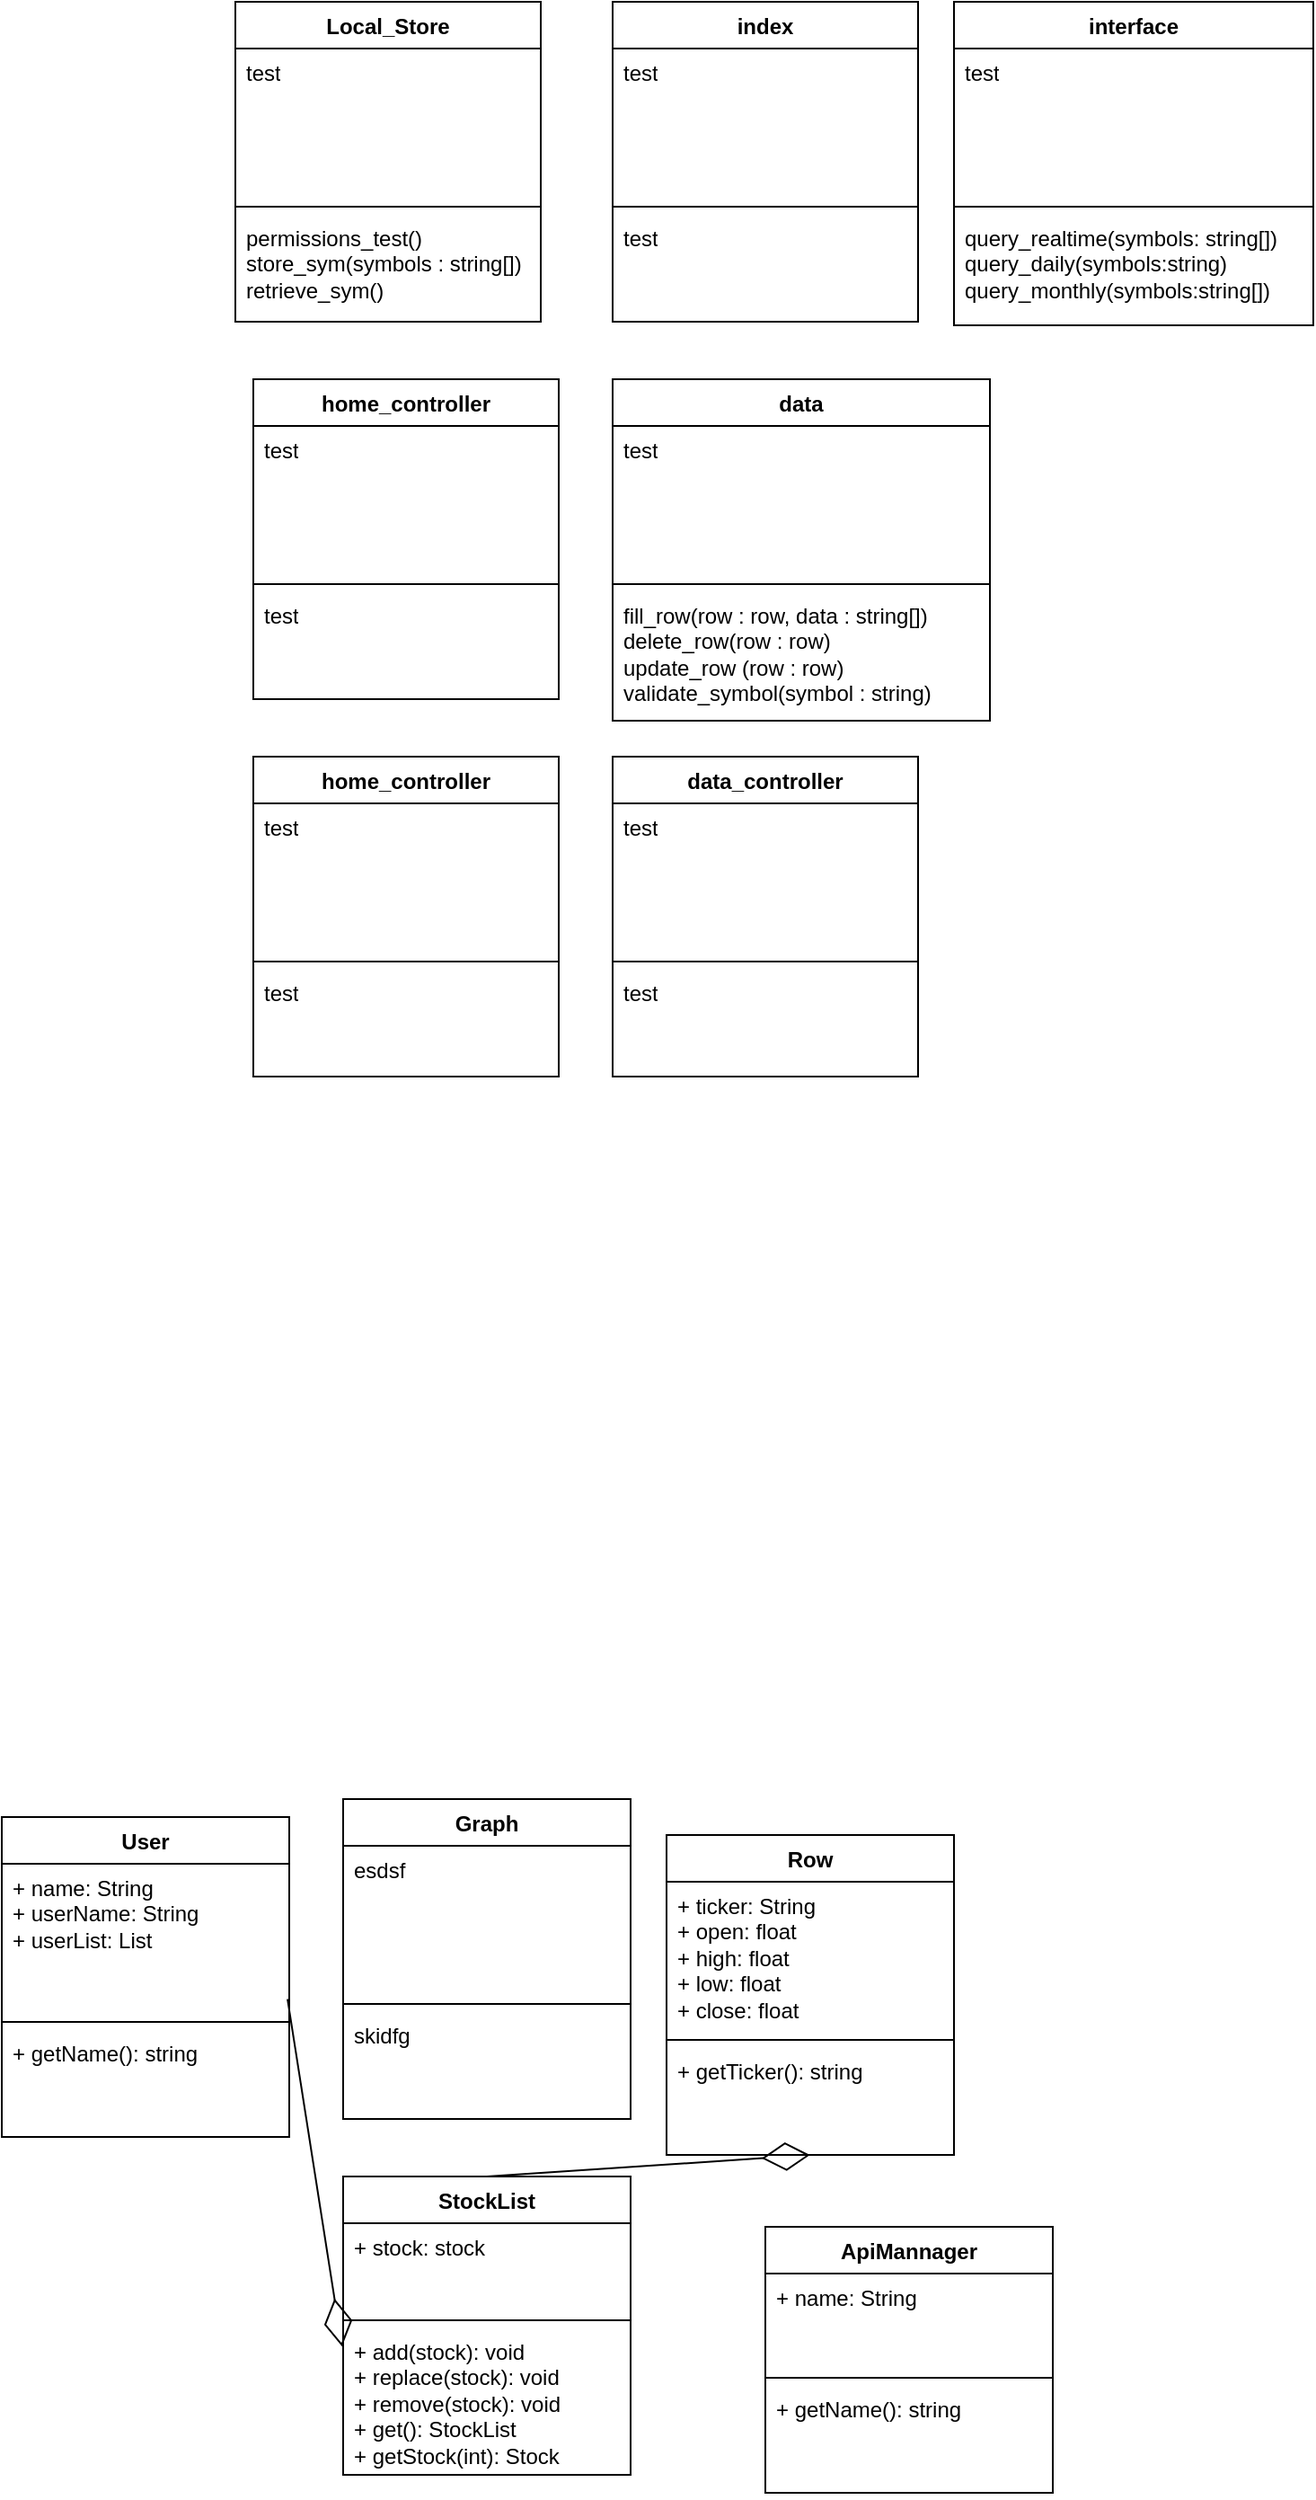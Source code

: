 <mxfile version="24.8.6">
  <diagram name="Page-1" id="gdHff9vPdP-gqgaTmluo">
    <mxGraphModel dx="1442" dy="823" grid="1" gridSize="10" guides="1" tooltips="1" connect="1" arrows="1" fold="1" page="1" pageScale="1" pageWidth="850" pageHeight="1100" math="0" shadow="0">
      <root>
        <mxCell id="0" />
        <mxCell id="1" parent="0" />
        <mxCell id="8ws3YzZSUHUxSTzAzyWw-7" value="Row" style="swimlane;fontStyle=1;align=center;verticalAlign=top;childLayout=stackLayout;horizontal=1;startSize=26;horizontalStack=0;resizeParent=1;resizeParentMax=0;resizeLast=0;collapsible=1;marginBottom=0;whiteSpace=wrap;html=1;" parent="1" vertex="1">
          <mxGeometry x="360" y="1340" width="160" height="178" as="geometry" />
        </mxCell>
        <mxCell id="8ws3YzZSUHUxSTzAzyWw-8" value="+ ticker: String&lt;div&gt;+ open: float&lt;/div&gt;&lt;div&gt;+ high: float&lt;/div&gt;&lt;div&gt;+ low: float&lt;/div&gt;&lt;div&gt;+ close: float&lt;/div&gt;" style="text;strokeColor=none;fillColor=none;align=left;verticalAlign=top;spacingLeft=4;spacingRight=4;overflow=hidden;rotatable=0;points=[[0,0.5],[1,0.5]];portConstraint=eastwest;whiteSpace=wrap;html=1;" parent="8ws3YzZSUHUxSTzAzyWw-7" vertex="1">
          <mxGeometry y="26" width="160" height="84" as="geometry" />
        </mxCell>
        <mxCell id="8ws3YzZSUHUxSTzAzyWw-9" value="" style="line;strokeWidth=1;fillColor=none;align=left;verticalAlign=middle;spacingTop=-1;spacingLeft=3;spacingRight=3;rotatable=0;labelPosition=right;points=[];portConstraint=eastwest;strokeColor=inherit;" parent="8ws3YzZSUHUxSTzAzyWw-7" vertex="1">
          <mxGeometry y="110" width="160" height="8" as="geometry" />
        </mxCell>
        <mxCell id="8ws3YzZSUHUxSTzAzyWw-10" value="+ getTicker(): string" style="text;strokeColor=none;fillColor=none;align=left;verticalAlign=top;spacingLeft=4;spacingRight=4;overflow=hidden;rotatable=0;points=[[0,0.5],[1,0.5]];portConstraint=eastwest;whiteSpace=wrap;html=1;" parent="8ws3YzZSUHUxSTzAzyWw-7" vertex="1">
          <mxGeometry y="118" width="160" height="60" as="geometry" />
        </mxCell>
        <mxCell id="g2vHiMaUASt8cQwCiAg8-2" value="StockList" style="swimlane;fontStyle=1;align=center;verticalAlign=top;childLayout=stackLayout;horizontal=1;startSize=26;horizontalStack=0;resizeParent=1;resizeParentMax=0;resizeLast=0;collapsible=1;marginBottom=0;whiteSpace=wrap;html=1;" parent="1" vertex="1">
          <mxGeometry x="180" y="1530" width="160" height="166" as="geometry" />
        </mxCell>
        <mxCell id="g2vHiMaUASt8cQwCiAg8-3" value="+ stock: stock" style="text;strokeColor=none;fillColor=none;align=left;verticalAlign=top;spacingLeft=4;spacingRight=4;overflow=hidden;rotatable=0;points=[[0,0.5],[1,0.5]];portConstraint=eastwest;whiteSpace=wrap;html=1;" parent="g2vHiMaUASt8cQwCiAg8-2" vertex="1">
          <mxGeometry y="26" width="160" height="50" as="geometry" />
        </mxCell>
        <mxCell id="g2vHiMaUASt8cQwCiAg8-4" value="" style="line;strokeWidth=1;fillColor=none;align=left;verticalAlign=middle;spacingTop=-1;spacingLeft=3;spacingRight=3;rotatable=0;labelPosition=right;points=[];portConstraint=eastwest;strokeColor=inherit;" parent="g2vHiMaUASt8cQwCiAg8-2" vertex="1">
          <mxGeometry y="76" width="160" height="8" as="geometry" />
        </mxCell>
        <mxCell id="g2vHiMaUASt8cQwCiAg8-5" value="+ add(stock): void&lt;div&gt;+ replace(stock): void&lt;/div&gt;&lt;div&gt;+ remove(stock): void&lt;/div&gt;&lt;div&gt;+ get(): StockList&lt;/div&gt;&lt;div&gt;+ getStock(int): Stock&lt;/div&gt;" style="text;strokeColor=none;fillColor=none;align=left;verticalAlign=top;spacingLeft=4;spacingRight=4;overflow=hidden;rotatable=0;points=[[0,0.5],[1,0.5]];portConstraint=eastwest;whiteSpace=wrap;html=1;" parent="g2vHiMaUASt8cQwCiAg8-2" vertex="1">
          <mxGeometry y="84" width="160" height="82" as="geometry" />
        </mxCell>
        <mxCell id="g2vHiMaUASt8cQwCiAg8-15" value="User" style="swimlane;fontStyle=1;align=center;verticalAlign=top;childLayout=stackLayout;horizontal=1;startSize=26;horizontalStack=0;resizeParent=1;resizeParentMax=0;resizeLast=0;collapsible=1;marginBottom=0;whiteSpace=wrap;html=1;" parent="1" vertex="1">
          <mxGeometry x="-10" y="1330" width="160" height="178" as="geometry">
            <mxRectangle x="30" y="240" width="70" height="30" as="alternateBounds" />
          </mxGeometry>
        </mxCell>
        <mxCell id="g2vHiMaUASt8cQwCiAg8-16" value="+ name: String&lt;div&gt;+ userName: String&lt;/div&gt;&lt;div&gt;+ userList: List&lt;/div&gt;&lt;div&gt;&lt;br&gt;&lt;/div&gt;" style="text;strokeColor=none;fillColor=none;align=left;verticalAlign=top;spacingLeft=4;spacingRight=4;overflow=hidden;rotatable=0;points=[[0,0.5],[1,0.5]];portConstraint=eastwest;whiteSpace=wrap;html=1;" parent="g2vHiMaUASt8cQwCiAg8-15" vertex="1">
          <mxGeometry y="26" width="160" height="84" as="geometry" />
        </mxCell>
        <mxCell id="g2vHiMaUASt8cQwCiAg8-17" value="" style="line;strokeWidth=1;fillColor=none;align=left;verticalAlign=middle;spacingTop=-1;spacingLeft=3;spacingRight=3;rotatable=0;labelPosition=right;points=[];portConstraint=eastwest;strokeColor=inherit;" parent="g2vHiMaUASt8cQwCiAg8-15" vertex="1">
          <mxGeometry y="110" width="160" height="8" as="geometry" />
        </mxCell>
        <mxCell id="g2vHiMaUASt8cQwCiAg8-18" value="+ getName(): string" style="text;strokeColor=none;fillColor=none;align=left;verticalAlign=top;spacingLeft=4;spacingRight=4;overflow=hidden;rotatable=0;points=[[0,0.5],[1,0.5]];portConstraint=eastwest;whiteSpace=wrap;html=1;" parent="g2vHiMaUASt8cQwCiAg8-15" vertex="1">
          <mxGeometry y="118" width="160" height="60" as="geometry" />
        </mxCell>
        <mxCell id="g2vHiMaUASt8cQwCiAg8-21" value="ApiMannager" style="swimlane;fontStyle=1;align=center;verticalAlign=top;childLayout=stackLayout;horizontal=1;startSize=26;horizontalStack=0;resizeParent=1;resizeParentMax=0;resizeLast=0;collapsible=1;marginBottom=0;whiteSpace=wrap;html=1;" parent="1" vertex="1">
          <mxGeometry x="415" y="1558" width="160" height="148" as="geometry">
            <mxRectangle x="30" y="240" width="70" height="30" as="alternateBounds" />
          </mxGeometry>
        </mxCell>
        <mxCell id="g2vHiMaUASt8cQwCiAg8-22" value="+ name: String" style="text;strokeColor=none;fillColor=none;align=left;verticalAlign=top;spacingLeft=4;spacingRight=4;overflow=hidden;rotatable=0;points=[[0,0.5],[1,0.5]];portConstraint=eastwest;whiteSpace=wrap;html=1;" parent="g2vHiMaUASt8cQwCiAg8-21" vertex="1">
          <mxGeometry y="26" width="160" height="54" as="geometry" />
        </mxCell>
        <mxCell id="g2vHiMaUASt8cQwCiAg8-23" value="" style="line;strokeWidth=1;fillColor=none;align=left;verticalAlign=middle;spacingTop=-1;spacingLeft=3;spacingRight=3;rotatable=0;labelPosition=right;points=[];portConstraint=eastwest;strokeColor=inherit;" parent="g2vHiMaUASt8cQwCiAg8-21" vertex="1">
          <mxGeometry y="80" width="160" height="8" as="geometry" />
        </mxCell>
        <mxCell id="g2vHiMaUASt8cQwCiAg8-24" value="+ getName(): string" style="text;strokeColor=none;fillColor=none;align=left;verticalAlign=top;spacingLeft=4;spacingRight=4;overflow=hidden;rotatable=0;points=[[0,0.5],[1,0.5]];portConstraint=eastwest;whiteSpace=wrap;html=1;" parent="g2vHiMaUASt8cQwCiAg8-21" vertex="1">
          <mxGeometry y="88" width="160" height="60" as="geometry" />
        </mxCell>
        <mxCell id="g2vHiMaUASt8cQwCiAg8-25" value="" style="endArrow=diamondThin;endFill=0;endSize=24;html=1;rounded=0;exitX=0.5;exitY=0;exitDx=0;exitDy=0;entryX=0.499;entryY=1.001;entryDx=0;entryDy=0;entryPerimeter=0;" parent="1" source="g2vHiMaUASt8cQwCiAg8-2" target="8ws3YzZSUHUxSTzAzyWw-10" edge="1">
          <mxGeometry width="160" relative="1" as="geometry">
            <mxPoint x="360" y="1000" as="sourcePoint" />
            <mxPoint x="530" y="930" as="targetPoint" />
          </mxGeometry>
        </mxCell>
        <mxCell id="g2vHiMaUASt8cQwCiAg8-26" value="" style="endArrow=diamondThin;endFill=0;endSize=24;html=1;rounded=0;exitX=0.994;exitY=0.896;exitDx=0;exitDy=0;exitPerimeter=0;entryX=-0.004;entryY=0.129;entryDx=0;entryDy=0;entryPerimeter=0;" parent="1" source="g2vHiMaUASt8cQwCiAg8-16" target="g2vHiMaUASt8cQwCiAg8-5" edge="1">
          <mxGeometry width="160" relative="1" as="geometry">
            <mxPoint x="330" y="1050" as="sourcePoint" />
            <mxPoint x="490" y="1050" as="targetPoint" />
          </mxGeometry>
        </mxCell>
        <mxCell id="3JN54fJJlRzjdsxOR_q1-1" value="Graph" style="swimlane;fontStyle=1;align=center;verticalAlign=top;childLayout=stackLayout;horizontal=1;startSize=26;horizontalStack=0;resizeParent=1;resizeParentMax=0;resizeLast=0;collapsible=1;marginBottom=0;whiteSpace=wrap;html=1;" parent="1" vertex="1">
          <mxGeometry x="180" y="1320" width="160" height="178" as="geometry" />
        </mxCell>
        <mxCell id="3JN54fJJlRzjdsxOR_q1-2" value="esdsf" style="text;strokeColor=none;fillColor=none;align=left;verticalAlign=top;spacingLeft=4;spacingRight=4;overflow=hidden;rotatable=0;points=[[0,0.5],[1,0.5]];portConstraint=eastwest;whiteSpace=wrap;html=1;" parent="3JN54fJJlRzjdsxOR_q1-1" vertex="1">
          <mxGeometry y="26" width="160" height="84" as="geometry" />
        </mxCell>
        <mxCell id="3JN54fJJlRzjdsxOR_q1-3" value="" style="line;strokeWidth=1;fillColor=none;align=left;verticalAlign=middle;spacingTop=-1;spacingLeft=3;spacingRight=3;rotatable=0;labelPosition=right;points=[];portConstraint=eastwest;strokeColor=inherit;" parent="3JN54fJJlRzjdsxOR_q1-1" vertex="1">
          <mxGeometry y="110" width="160" height="8" as="geometry" />
        </mxCell>
        <mxCell id="3JN54fJJlRzjdsxOR_q1-4" value="skidfg" style="text;strokeColor=none;fillColor=none;align=left;verticalAlign=top;spacingLeft=4;spacingRight=4;overflow=hidden;rotatable=0;points=[[0,0.5],[1,0.5]];portConstraint=eastwest;whiteSpace=wrap;html=1;" parent="3JN54fJJlRzjdsxOR_q1-1" vertex="1">
          <mxGeometry y="118" width="160" height="60" as="geometry" />
        </mxCell>
        <mxCell id="GlIA1xJzYTSHRqPbz7Dy-1" value="Local_Store" style="swimlane;fontStyle=1;align=center;verticalAlign=top;childLayout=stackLayout;horizontal=1;startSize=26;horizontalStack=0;resizeParent=1;resizeParentMax=0;resizeLast=0;collapsible=1;marginBottom=0;whiteSpace=wrap;html=1;" vertex="1" parent="1">
          <mxGeometry x="120" y="320" width="170" height="178" as="geometry" />
        </mxCell>
        <mxCell id="GlIA1xJzYTSHRqPbz7Dy-2" value="test" style="text;strokeColor=none;fillColor=none;align=left;verticalAlign=top;spacingLeft=4;spacingRight=4;overflow=hidden;rotatable=0;points=[[0,0.5],[1,0.5]];portConstraint=eastwest;whiteSpace=wrap;html=1;" vertex="1" parent="GlIA1xJzYTSHRqPbz7Dy-1">
          <mxGeometry y="26" width="170" height="84" as="geometry" />
        </mxCell>
        <mxCell id="GlIA1xJzYTSHRqPbz7Dy-3" value="" style="line;strokeWidth=1;fillColor=none;align=left;verticalAlign=middle;spacingTop=-1;spacingLeft=3;spacingRight=3;rotatable=0;labelPosition=right;points=[];portConstraint=eastwest;strokeColor=inherit;" vertex="1" parent="GlIA1xJzYTSHRqPbz7Dy-1">
          <mxGeometry y="110" width="170" height="8" as="geometry" />
        </mxCell>
        <mxCell id="GlIA1xJzYTSHRqPbz7Dy-4" value="&lt;div&gt;permissions_test()&lt;/div&gt;&lt;div&gt;store_sym(symbols : string[])&lt;/div&gt;&lt;div&gt;retrieve_sym()&lt;br&gt;&lt;/div&gt;" style="text;strokeColor=none;fillColor=none;align=left;verticalAlign=top;spacingLeft=4;spacingRight=4;overflow=hidden;rotatable=0;points=[[0,0.5],[1,0.5]];portConstraint=eastwest;whiteSpace=wrap;html=1;" vertex="1" parent="GlIA1xJzYTSHRqPbz7Dy-1">
          <mxGeometry y="118" width="170" height="60" as="geometry" />
        </mxCell>
        <mxCell id="GlIA1xJzYTSHRqPbz7Dy-5" value="index" style="swimlane;fontStyle=1;align=center;verticalAlign=top;childLayout=stackLayout;horizontal=1;startSize=26;horizontalStack=0;resizeParent=1;resizeParentMax=0;resizeLast=0;collapsible=1;marginBottom=0;whiteSpace=wrap;html=1;" vertex="1" parent="1">
          <mxGeometry x="330" y="320" width="170" height="178" as="geometry" />
        </mxCell>
        <mxCell id="GlIA1xJzYTSHRqPbz7Dy-6" value="test" style="text;strokeColor=none;fillColor=none;align=left;verticalAlign=top;spacingLeft=4;spacingRight=4;overflow=hidden;rotatable=0;points=[[0,0.5],[1,0.5]];portConstraint=eastwest;whiteSpace=wrap;html=1;" vertex="1" parent="GlIA1xJzYTSHRqPbz7Dy-5">
          <mxGeometry y="26" width="170" height="84" as="geometry" />
        </mxCell>
        <mxCell id="GlIA1xJzYTSHRqPbz7Dy-7" value="" style="line;strokeWidth=1;fillColor=none;align=left;verticalAlign=middle;spacingTop=-1;spacingLeft=3;spacingRight=3;rotatable=0;labelPosition=right;points=[];portConstraint=eastwest;strokeColor=inherit;" vertex="1" parent="GlIA1xJzYTSHRqPbz7Dy-5">
          <mxGeometry y="110" width="170" height="8" as="geometry" />
        </mxCell>
        <mxCell id="GlIA1xJzYTSHRqPbz7Dy-8" value="test" style="text;strokeColor=none;fillColor=none;align=left;verticalAlign=top;spacingLeft=4;spacingRight=4;overflow=hidden;rotatable=0;points=[[0,0.5],[1,0.5]];portConstraint=eastwest;whiteSpace=wrap;html=1;" vertex="1" parent="GlIA1xJzYTSHRqPbz7Dy-5">
          <mxGeometry y="118" width="170" height="60" as="geometry" />
        </mxCell>
        <mxCell id="GlIA1xJzYTSHRqPbz7Dy-9" value="data" style="swimlane;fontStyle=1;align=center;verticalAlign=top;childLayout=stackLayout;horizontal=1;startSize=26;horizontalStack=0;resizeParent=1;resizeParentMax=0;resizeLast=0;collapsible=1;marginBottom=0;whiteSpace=wrap;html=1;" vertex="1" parent="1">
          <mxGeometry x="330" y="530" width="210" height="190" as="geometry" />
        </mxCell>
        <mxCell id="GlIA1xJzYTSHRqPbz7Dy-10" value="test" style="text;strokeColor=none;fillColor=none;align=left;verticalAlign=top;spacingLeft=4;spacingRight=4;overflow=hidden;rotatable=0;points=[[0,0.5],[1,0.5]];portConstraint=eastwest;whiteSpace=wrap;html=1;" vertex="1" parent="GlIA1xJzYTSHRqPbz7Dy-9">
          <mxGeometry y="26" width="210" height="84" as="geometry" />
        </mxCell>
        <mxCell id="GlIA1xJzYTSHRqPbz7Dy-11" value="" style="line;strokeWidth=1;fillColor=none;align=left;verticalAlign=middle;spacingTop=-1;spacingLeft=3;spacingRight=3;rotatable=0;labelPosition=right;points=[];portConstraint=eastwest;strokeColor=inherit;" vertex="1" parent="GlIA1xJzYTSHRqPbz7Dy-9">
          <mxGeometry y="110" width="210" height="8" as="geometry" />
        </mxCell>
        <mxCell id="GlIA1xJzYTSHRqPbz7Dy-12" value="&lt;div&gt;fill_row(row : row, data : string[])&lt;/div&gt;&lt;div&gt;delete_row(row : row)&lt;/div&gt;&lt;div&gt;update_row (row : row)&lt;/div&gt;&lt;div&gt;validate_symbol(symbol : string) &lt;br&gt;&lt;/div&gt;" style="text;strokeColor=none;fillColor=none;align=left;verticalAlign=top;spacingLeft=4;spacingRight=4;overflow=hidden;rotatable=0;points=[[0,0.5],[1,0.5]];portConstraint=eastwest;whiteSpace=wrap;html=1;" vertex="1" parent="GlIA1xJzYTSHRqPbz7Dy-9">
          <mxGeometry y="118" width="210" height="72" as="geometry" />
        </mxCell>
        <mxCell id="GlIA1xJzYTSHRqPbz7Dy-13" value="home_controller" style="swimlane;fontStyle=1;align=center;verticalAlign=top;childLayout=stackLayout;horizontal=1;startSize=26;horizontalStack=0;resizeParent=1;resizeParentMax=0;resizeLast=0;collapsible=1;marginBottom=0;whiteSpace=wrap;html=1;" vertex="1" parent="1">
          <mxGeometry x="130" y="530" width="170" height="178" as="geometry" />
        </mxCell>
        <mxCell id="GlIA1xJzYTSHRqPbz7Dy-14" value="test" style="text;strokeColor=none;fillColor=none;align=left;verticalAlign=top;spacingLeft=4;spacingRight=4;overflow=hidden;rotatable=0;points=[[0,0.5],[1,0.5]];portConstraint=eastwest;whiteSpace=wrap;html=1;" vertex="1" parent="GlIA1xJzYTSHRqPbz7Dy-13">
          <mxGeometry y="26" width="170" height="84" as="geometry" />
        </mxCell>
        <mxCell id="GlIA1xJzYTSHRqPbz7Dy-15" value="" style="line;strokeWidth=1;fillColor=none;align=left;verticalAlign=middle;spacingTop=-1;spacingLeft=3;spacingRight=3;rotatable=0;labelPosition=right;points=[];portConstraint=eastwest;strokeColor=inherit;" vertex="1" parent="GlIA1xJzYTSHRqPbz7Dy-13">
          <mxGeometry y="110" width="170" height="8" as="geometry" />
        </mxCell>
        <mxCell id="GlIA1xJzYTSHRqPbz7Dy-16" value="test" style="text;strokeColor=none;fillColor=none;align=left;verticalAlign=top;spacingLeft=4;spacingRight=4;overflow=hidden;rotatable=0;points=[[0,0.5],[1,0.5]];portConstraint=eastwest;whiteSpace=wrap;html=1;" vertex="1" parent="GlIA1xJzYTSHRqPbz7Dy-13">
          <mxGeometry y="118" width="170" height="60" as="geometry" />
        </mxCell>
        <mxCell id="GlIA1xJzYTSHRqPbz7Dy-17" value="home_controller" style="swimlane;fontStyle=1;align=center;verticalAlign=top;childLayout=stackLayout;horizontal=1;startSize=26;horizontalStack=0;resizeParent=1;resizeParentMax=0;resizeLast=0;collapsible=1;marginBottom=0;whiteSpace=wrap;html=1;" vertex="1" parent="1">
          <mxGeometry x="130" y="740" width="170" height="178" as="geometry" />
        </mxCell>
        <mxCell id="GlIA1xJzYTSHRqPbz7Dy-18" value="test" style="text;strokeColor=none;fillColor=none;align=left;verticalAlign=top;spacingLeft=4;spacingRight=4;overflow=hidden;rotatable=0;points=[[0,0.5],[1,0.5]];portConstraint=eastwest;whiteSpace=wrap;html=1;" vertex="1" parent="GlIA1xJzYTSHRqPbz7Dy-17">
          <mxGeometry y="26" width="170" height="84" as="geometry" />
        </mxCell>
        <mxCell id="GlIA1xJzYTSHRqPbz7Dy-19" value="" style="line;strokeWidth=1;fillColor=none;align=left;verticalAlign=middle;spacingTop=-1;spacingLeft=3;spacingRight=3;rotatable=0;labelPosition=right;points=[];portConstraint=eastwest;strokeColor=inherit;" vertex="1" parent="GlIA1xJzYTSHRqPbz7Dy-17">
          <mxGeometry y="110" width="170" height="8" as="geometry" />
        </mxCell>
        <mxCell id="GlIA1xJzYTSHRqPbz7Dy-20" value="test" style="text;strokeColor=none;fillColor=none;align=left;verticalAlign=top;spacingLeft=4;spacingRight=4;overflow=hidden;rotatable=0;points=[[0,0.5],[1,0.5]];portConstraint=eastwest;whiteSpace=wrap;html=1;" vertex="1" parent="GlIA1xJzYTSHRqPbz7Dy-17">
          <mxGeometry y="118" width="170" height="60" as="geometry" />
        </mxCell>
        <mxCell id="GlIA1xJzYTSHRqPbz7Dy-21" value="data_controller" style="swimlane;fontStyle=1;align=center;verticalAlign=top;childLayout=stackLayout;horizontal=1;startSize=26;horizontalStack=0;resizeParent=1;resizeParentMax=0;resizeLast=0;collapsible=1;marginBottom=0;whiteSpace=wrap;html=1;" vertex="1" parent="1">
          <mxGeometry x="330" y="740" width="170" height="178" as="geometry" />
        </mxCell>
        <mxCell id="GlIA1xJzYTSHRqPbz7Dy-22" value="test" style="text;strokeColor=none;fillColor=none;align=left;verticalAlign=top;spacingLeft=4;spacingRight=4;overflow=hidden;rotatable=0;points=[[0,0.5],[1,0.5]];portConstraint=eastwest;whiteSpace=wrap;html=1;" vertex="1" parent="GlIA1xJzYTSHRqPbz7Dy-21">
          <mxGeometry y="26" width="170" height="84" as="geometry" />
        </mxCell>
        <mxCell id="GlIA1xJzYTSHRqPbz7Dy-23" value="" style="line;strokeWidth=1;fillColor=none;align=left;verticalAlign=middle;spacingTop=-1;spacingLeft=3;spacingRight=3;rotatable=0;labelPosition=right;points=[];portConstraint=eastwest;strokeColor=inherit;" vertex="1" parent="GlIA1xJzYTSHRqPbz7Dy-21">
          <mxGeometry y="110" width="170" height="8" as="geometry" />
        </mxCell>
        <mxCell id="GlIA1xJzYTSHRqPbz7Dy-24" value="test" style="text;strokeColor=none;fillColor=none;align=left;verticalAlign=top;spacingLeft=4;spacingRight=4;overflow=hidden;rotatable=0;points=[[0,0.5],[1,0.5]];portConstraint=eastwest;whiteSpace=wrap;html=1;" vertex="1" parent="GlIA1xJzYTSHRqPbz7Dy-21">
          <mxGeometry y="118" width="170" height="60" as="geometry" />
        </mxCell>
        <mxCell id="GlIA1xJzYTSHRqPbz7Dy-25" value="interface" style="swimlane;fontStyle=1;align=center;verticalAlign=top;childLayout=stackLayout;horizontal=1;startSize=26;horizontalStack=0;resizeParent=1;resizeParentMax=0;resizeLast=0;collapsible=1;marginBottom=0;whiteSpace=wrap;html=1;" vertex="1" parent="1">
          <mxGeometry x="520" y="320" width="200" height="180" as="geometry" />
        </mxCell>
        <mxCell id="GlIA1xJzYTSHRqPbz7Dy-26" value="test" style="text;strokeColor=none;fillColor=none;align=left;verticalAlign=top;spacingLeft=4;spacingRight=4;overflow=hidden;rotatable=0;points=[[0,0.5],[1,0.5]];portConstraint=eastwest;whiteSpace=wrap;html=1;" vertex="1" parent="GlIA1xJzYTSHRqPbz7Dy-25">
          <mxGeometry y="26" width="200" height="84" as="geometry" />
        </mxCell>
        <mxCell id="GlIA1xJzYTSHRqPbz7Dy-27" value="" style="line;strokeWidth=1;fillColor=none;align=left;verticalAlign=middle;spacingTop=-1;spacingLeft=3;spacingRight=3;rotatable=0;labelPosition=right;points=[];portConstraint=eastwest;strokeColor=inherit;" vertex="1" parent="GlIA1xJzYTSHRqPbz7Dy-25">
          <mxGeometry y="110" width="200" height="8" as="geometry" />
        </mxCell>
        <mxCell id="GlIA1xJzYTSHRqPbz7Dy-28" value="&lt;div&gt;query_realtime(symbols: string[])&lt;/div&gt;&lt;div&gt;query_daily(symbols:string)&lt;/div&gt;&lt;div&gt;query_monthly(symbols:string[])&lt;br&gt;&lt;/div&gt;" style="text;strokeColor=none;fillColor=none;align=left;verticalAlign=top;spacingLeft=4;spacingRight=4;overflow=hidden;rotatable=0;points=[[0,0.5],[1,0.5]];portConstraint=eastwest;whiteSpace=wrap;html=1;" vertex="1" parent="GlIA1xJzYTSHRqPbz7Dy-25">
          <mxGeometry y="118" width="200" height="62" as="geometry" />
        </mxCell>
      </root>
    </mxGraphModel>
  </diagram>
</mxfile>
